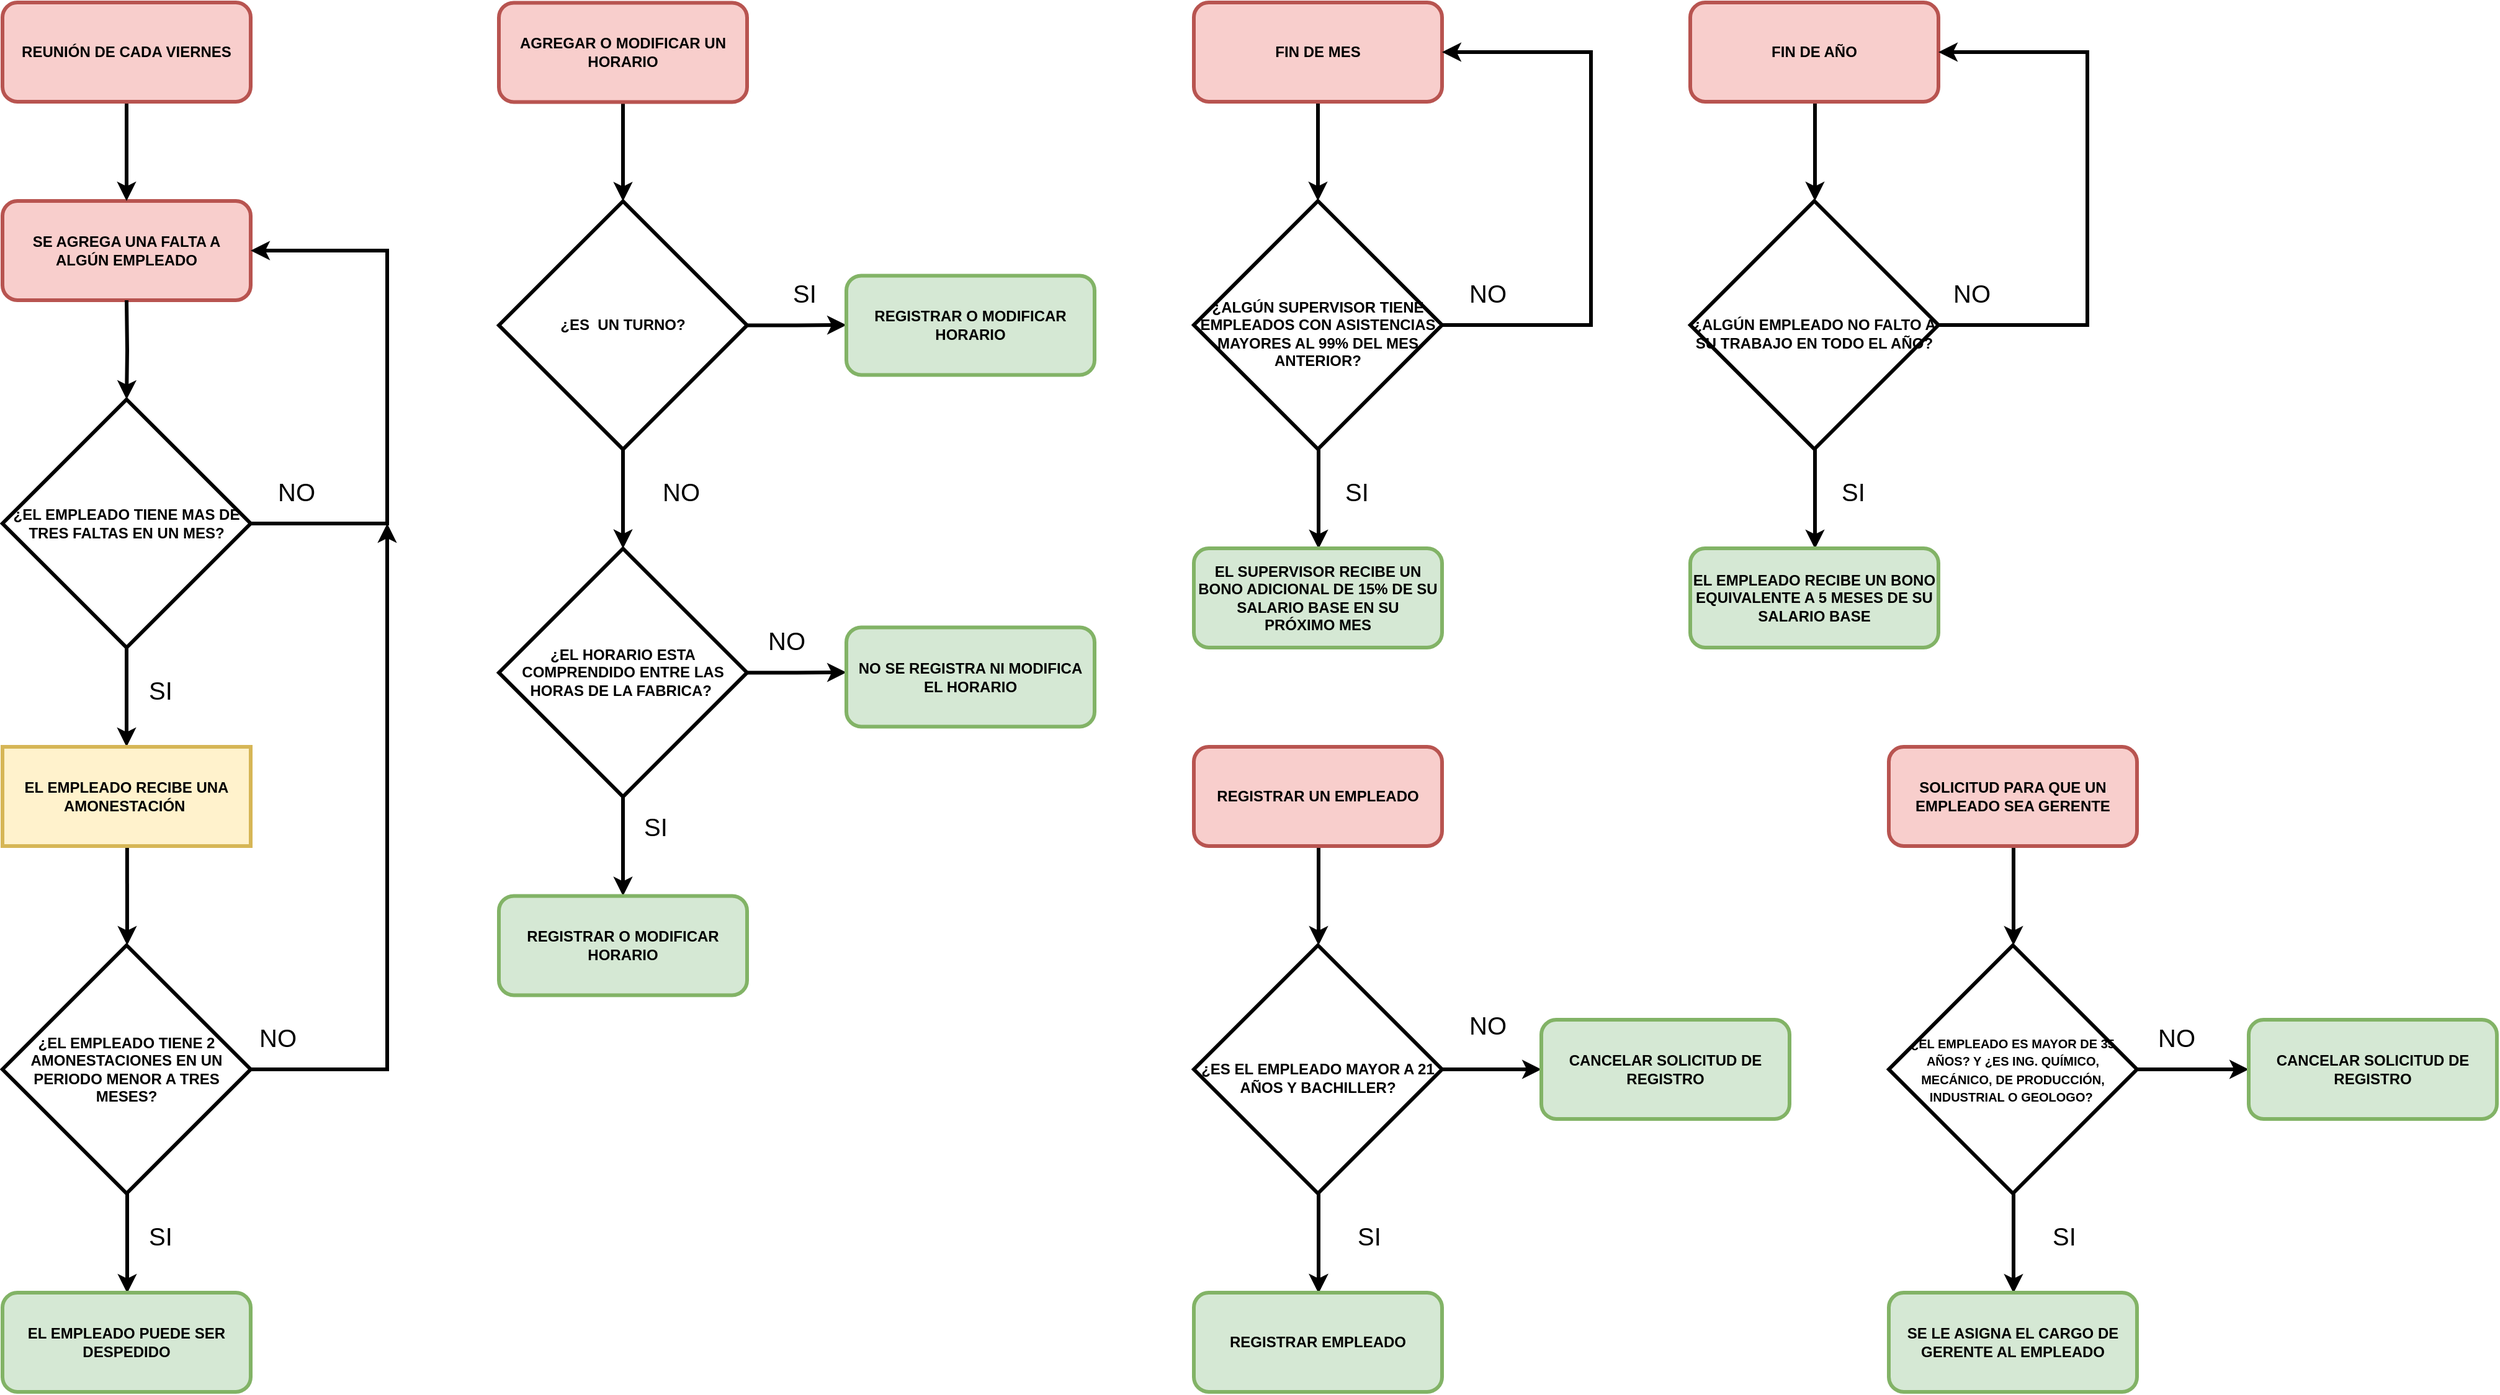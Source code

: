 <mxfile version="10.6.7" type="device"><diagram id="vCYRycjOmc7-VQPpnxd_" name="Page-1"><mxGraphModel dx="1991" dy="1021" grid="1" gridSize="10" guides="1" tooltips="1" connect="1" arrows="1" fold="1" page="1" pageScale="1" pageWidth="1654" pageHeight="1169" math="0" shadow="0"><root><mxCell id="0"/><mxCell id="1" parent="0"/><mxCell id="Scz51wH2u_buHc9v4_3Z-2" value="&lt;b&gt;SE AGREGA UNA FALTA A ALGÚN&amp;nbsp;EMPLEADO&lt;/b&gt;" style="rounded=1;whiteSpace=wrap;html=1;fillColor=#f8cecc;strokeColor=#b85450;strokeWidth=3;" vertex="1" parent="1"><mxGeometry x="680" y="200" width="200" height="80" as="geometry"/></mxCell><mxCell id="Scz51wH2u_buHc9v4_3Z-8" value="" style="edgeStyle=orthogonalEdgeStyle;rounded=0;orthogonalLoop=1;jettySize=auto;html=1;strokeWidth=3;" edge="1" parent="1" target="Scz51wH2u_buHc9v4_3Z-7"><mxGeometry relative="1" as="geometry"><mxPoint x="780" y="280.0" as="sourcePoint"/></mxGeometry></mxCell><mxCell id="Scz51wH2u_buHc9v4_3Z-15" value="" style="edgeStyle=orthogonalEdgeStyle;rounded=0;orthogonalLoop=1;jettySize=auto;html=1;strokeWidth=3;" edge="1" parent="1" source="Scz51wH2u_buHc9v4_3Z-7"><mxGeometry relative="1" as="geometry"><mxPoint x="780" y="640.0" as="targetPoint"/></mxGeometry></mxCell><mxCell id="Scz51wH2u_buHc9v4_3Z-28" style="edgeStyle=elbowEdgeStyle;rounded=0;orthogonalLoop=1;jettySize=auto;html=1;exitX=1;exitY=0.5;exitDx=0;exitDy=0;entryX=1;entryY=0.5;entryDx=0;entryDy=0;strokeWidth=3;" edge="1" parent="1" source="Scz51wH2u_buHc9v4_3Z-7" target="Scz51wH2u_buHc9v4_3Z-2"><mxGeometry relative="1" as="geometry"><mxPoint x="990" y="180" as="targetPoint"/><Array as="points"><mxPoint x="990" y="310"/></Array></mxGeometry></mxCell><mxCell id="Scz51wH2u_buHc9v4_3Z-7" value="&lt;b&gt;¿EL EMPLEADO TIENE MAS DE TRES FALTAS EN UN MES?&lt;/b&gt;" style="rhombus;whiteSpace=wrap;html=1;strokeWidth=3;" vertex="1" parent="1"><mxGeometry x="680" y="360" width="200" height="200" as="geometry"/></mxCell><mxCell id="Scz51wH2u_buHc9v4_3Z-16" value="&lt;font style=&quot;font-size: 20px&quot;&gt;SI&lt;/font&gt;" style="text;html=1;resizable=0;points=[];autosize=1;align=left;verticalAlign=top;spacingTop=-4;strokeWidth=3;" vertex="1" parent="1"><mxGeometry x="796" y="580" width="30" height="20" as="geometry"/></mxCell><mxCell id="Scz51wH2u_buHc9v4_3Z-31" value="" style="edgeStyle=elbowEdgeStyle;rounded=0;orthogonalLoop=1;jettySize=auto;html=1;strokeWidth=3;" edge="1" parent="1"><mxGeometry relative="1" as="geometry"><mxPoint x="780.429" y="720.0" as="sourcePoint"/><mxPoint x="780.429" y="800.0" as="targetPoint"/></mxGeometry></mxCell><mxCell id="Scz51wH2u_buHc9v4_3Z-29" value="&lt;font style=&quot;font-size: 20px&quot;&gt;NO&lt;/font&gt;" style="text;html=1;resizable=0;points=[];autosize=1;align=left;verticalAlign=top;spacingTop=-4;strokeWidth=3;" vertex="1" parent="1"><mxGeometry x="900" y="420" width="50" height="20" as="geometry"/></mxCell><mxCell id="Scz51wH2u_buHc9v4_3Z-36" value="" style="edgeStyle=elbowEdgeStyle;rounded=0;orthogonalLoop=1;jettySize=auto;html=1;strokeWidth=3;" edge="1" parent="1" source="Scz51wH2u_buHc9v4_3Z-32"><mxGeometry relative="1" as="geometry"><mxPoint x="990" y="460" as="targetPoint"/><Array as="points"><mxPoint x="990" y="660"/></Array></mxGeometry></mxCell><mxCell id="Scz51wH2u_buHc9v4_3Z-38" value="" style="edgeStyle=elbowEdgeStyle;rounded=0;orthogonalLoop=1;jettySize=auto;html=1;strokeWidth=3;" edge="1" parent="1" source="Scz51wH2u_buHc9v4_3Z-32"><mxGeometry relative="1" as="geometry"><mxPoint x="780.429" y="1080.429" as="targetPoint"/></mxGeometry></mxCell><mxCell id="Scz51wH2u_buHc9v4_3Z-32" value="&lt;b&gt;¿EL EMPLEADO TIENE 2 AMONESTACIONES EN UN PERIODO MENOR A TRES MESES?&lt;/b&gt;" style="rhombus;whiteSpace=wrap;html=1;strokeWidth=3;" vertex="1" parent="1"><mxGeometry x="680" y="800" width="200" height="200" as="geometry"/></mxCell><mxCell id="Scz51wH2u_buHc9v4_3Z-40" value="&lt;font style=&quot;font-size: 20px&quot;&gt;SI&lt;/font&gt;" style="text;html=1;resizable=0;points=[];autosize=1;align=left;verticalAlign=top;spacingTop=-4;strokeWidth=3;" vertex="1" parent="1"><mxGeometry x="796" y="1020" width="30" height="20" as="geometry"/></mxCell><mxCell id="Scz51wH2u_buHc9v4_3Z-41" value="&lt;font style=&quot;font-size: 20px&quot;&gt;NO&lt;/font&gt;" style="text;html=1;resizable=0;points=[];autosize=1;align=left;verticalAlign=top;spacingTop=-4;strokeWidth=3;" vertex="1" parent="1"><mxGeometry x="885" y="860" width="50" height="20" as="geometry"/></mxCell><mxCell id="Scz51wH2u_buHc9v4_3Z-43" value="&lt;font style=&quot;font-size: 12px&quot;&gt;&lt;b&gt;EL EMPLEADO PUEDE SER DESPEDIDO&lt;/b&gt;&lt;/font&gt;" style="rounded=1;whiteSpace=wrap;html=1;fillColor=#d5e8d4;strokeColor=#82b366;strokeWidth=3;" vertex="1" parent="1"><mxGeometry x="680" y="1080" width="200" height="80" as="geometry"/></mxCell><mxCell id="Scz51wH2u_buHc9v4_3Z-59" value="" style="edgeStyle=elbowEdgeStyle;rounded=0;orthogonalLoop=1;jettySize=auto;html=1;strokeWidth=3;" edge="1" parent="1" source="Scz51wH2u_buHc9v4_3Z-45" target="Scz51wH2u_buHc9v4_3Z-49"><mxGeometry relative="1" as="geometry"/></mxCell><mxCell id="Scz51wH2u_buHc9v4_3Z-45" value="&lt;b&gt;FIN DE MES&lt;/b&gt;" style="rounded=1;whiteSpace=wrap;html=1;fillColor=#f8cecc;strokeColor=#b85450;strokeWidth=3;" vertex="1" parent="1"><mxGeometry x="1640" y="40" width="200" height="80" as="geometry"/></mxCell><mxCell id="Scz51wH2u_buHc9v4_3Z-54" value="" style="edgeStyle=elbowEdgeStyle;rounded=0;orthogonalLoop=1;jettySize=auto;html=1;strokeWidth=3;" edge="1" parent="1" source="Scz51wH2u_buHc9v4_3Z-49"><mxGeometry relative="1" as="geometry"><mxPoint x="1740.429" y="480.429" as="targetPoint"/></mxGeometry></mxCell><mxCell id="Scz51wH2u_buHc9v4_3Z-56" value="" style="edgeStyle=elbowEdgeStyle;rounded=0;orthogonalLoop=1;jettySize=auto;html=1;entryX=1;entryY=0.5;entryDx=0;entryDy=0;strokeWidth=3;" edge="1" parent="1" source="Scz51wH2u_buHc9v4_3Z-49" target="Scz51wH2u_buHc9v4_3Z-45"><mxGeometry relative="1" as="geometry"><mxPoint x="2000" y="80" as="targetPoint"/><Array as="points"><mxPoint x="1960" y="190"/></Array></mxGeometry></mxCell><mxCell id="Scz51wH2u_buHc9v4_3Z-49" value="&lt;b&gt;&lt;br&gt;¿ALGÚN&amp;nbsp;SUPERVISOR TIENE EMPLEADOS CON ASISTENCIAS MAYORES AL 99% DEL MES ANTERIOR?&lt;/b&gt;" style="rhombus;whiteSpace=wrap;html=1;strokeWidth=3;" vertex="1" parent="1"><mxGeometry x="1640" y="200" width="200" height="200" as="geometry"/></mxCell><mxCell id="Scz51wH2u_buHc9v4_3Z-51" value="" style="edgeStyle=elbowEdgeStyle;rounded=0;orthogonalLoop=1;jettySize=auto;html=1;strokeWidth=3;" edge="1" parent="1" source="Scz51wH2u_buHc9v4_3Z-50" target="Scz51wH2u_buHc9v4_3Z-2"><mxGeometry relative="1" as="geometry"/></mxCell><mxCell id="Scz51wH2u_buHc9v4_3Z-50" value="&lt;b&gt;REUNIÓN&amp;nbsp;DE CADA VIERNES&lt;/b&gt;" style="rounded=1;whiteSpace=wrap;html=1;fillColor=#f8cecc;strokeColor=#b85450;strokeWidth=3;" vertex="1" parent="1"><mxGeometry x="680" y="40" width="200" height="80" as="geometry"/></mxCell><mxCell id="Scz51wH2u_buHc9v4_3Z-57" value="&lt;font style=&quot;font-size: 20px&quot;&gt;NO&lt;/font&gt;" style="text;html=1;resizable=0;points=[];autosize=1;align=left;verticalAlign=top;spacingTop=-4;strokeWidth=3;" vertex="1" parent="1"><mxGeometry x="1860" y="260" width="50" height="20" as="geometry"/></mxCell><mxCell id="Scz51wH2u_buHc9v4_3Z-60" value="&lt;font style=&quot;font-size: 20px&quot;&gt;SI&lt;/font&gt;" style="text;html=1;resizable=0;points=[];autosize=1;align=left;verticalAlign=top;spacingTop=-4;strokeWidth=3;" vertex="1" parent="1"><mxGeometry x="1760" y="420" width="30" height="20" as="geometry"/></mxCell><mxCell id="Scz51wH2u_buHc9v4_3Z-61" value="&lt;b&gt;EL SUPERVISOR RECIBE UN BONO ADICIONAL DE 15% DE SU SALARIO BASE EN SU PRÓXIMO&amp;nbsp;MES&lt;/b&gt;" style="rounded=1;whiteSpace=wrap;html=1;fillColor=#d5e8d4;strokeColor=#82b366;strokeWidth=3;" vertex="1" parent="1"><mxGeometry x="1640" y="480" width="200" height="80" as="geometry"/></mxCell><mxCell id="Scz51wH2u_buHc9v4_3Z-66" value="" style="edgeStyle=elbowEdgeStyle;rounded=0;orthogonalLoop=1;jettySize=auto;html=1;strokeWidth=3;" edge="1" parent="1" source="Scz51wH2u_buHc9v4_3Z-64"><mxGeometry relative="1" as="geometry"><mxPoint x="2140.429" y="200" as="targetPoint"/></mxGeometry></mxCell><mxCell id="Scz51wH2u_buHc9v4_3Z-64" value="&lt;b&gt;FIN DE AÑO&lt;/b&gt;" style="rounded=1;whiteSpace=wrap;html=1;fillColor=#f8cecc;strokeColor=#b85450;strokeWidth=3;" vertex="1" parent="1"><mxGeometry x="2040" y="40" width="200" height="80" as="geometry"/></mxCell><mxCell id="Scz51wH2u_buHc9v4_3Z-69" value="" style="edgeStyle=elbowEdgeStyle;rounded=0;orthogonalLoop=1;jettySize=auto;html=1;strokeWidth=3;" edge="1" parent="1" source="Scz51wH2u_buHc9v4_3Z-67"><mxGeometry relative="1" as="geometry"><mxPoint x="2140.429" y="480.429" as="targetPoint"/></mxGeometry></mxCell><mxCell id="Scz51wH2u_buHc9v4_3Z-71" value="" style="edgeStyle=elbowEdgeStyle;rounded=0;orthogonalLoop=1;jettySize=auto;html=1;entryX=1;entryY=0.5;entryDx=0;entryDy=0;strokeWidth=3;" edge="1" parent="1" source="Scz51wH2u_buHc9v4_3Z-67" target="Scz51wH2u_buHc9v4_3Z-64"><mxGeometry relative="1" as="geometry"><mxPoint x="2430" y="80" as="targetPoint"/><Array as="points"><mxPoint x="2360" y="180"/></Array></mxGeometry></mxCell><mxCell id="Scz51wH2u_buHc9v4_3Z-67" value="&lt;b&gt;&lt;br&gt;¿ALGÚN&amp;nbsp;EMPLEADO NO FALTO A SU TRABAJO EN TODO EL AÑO?&lt;/b&gt;" style="rhombus;whiteSpace=wrap;html=1;strokeWidth=3;" vertex="1" parent="1"><mxGeometry x="2040" y="200" width="200" height="200" as="geometry"/></mxCell><mxCell id="Scz51wH2u_buHc9v4_3Z-72" value="&lt;font style=&quot;font-size: 20px&quot;&gt;SI&lt;/font&gt;" style="text;html=1;resizable=0;points=[];autosize=1;align=left;verticalAlign=top;spacingTop=-4;strokeWidth=3;" vertex="1" parent="1"><mxGeometry x="2160" y="420" width="30" height="20" as="geometry"/></mxCell><mxCell id="Scz51wH2u_buHc9v4_3Z-73" value="&lt;font style=&quot;font-size: 20px&quot;&gt;NO&lt;/font&gt;" style="text;html=1;resizable=0;points=[];autosize=1;align=left;verticalAlign=top;spacingTop=-4;strokeWidth=3;" vertex="1" parent="1"><mxGeometry x="2250" y="260" width="50" height="20" as="geometry"/></mxCell><mxCell id="Scz51wH2u_buHc9v4_3Z-74" value="&lt;b&gt;EL EMPLEADO RECIBE UN BONO EQUIVALENTE A 5 MESES DE SU SALARIO BASE&lt;/b&gt;" style="rounded=1;whiteSpace=wrap;html=1;fillColor=#d5e8d4;strokeColor=#82b366;strokeWidth=3;" vertex="1" parent="1"><mxGeometry x="2040" y="480" width="200" height="80" as="geometry"/></mxCell><mxCell id="Scz51wH2u_buHc9v4_3Z-77" value="" style="edgeStyle=elbowEdgeStyle;rounded=0;orthogonalLoop=1;jettySize=auto;html=1;strokeWidth=3;" edge="1" parent="1" source="Scz51wH2u_buHc9v4_3Z-75"><mxGeometry relative="1" as="geometry"><mxPoint x="1740.429" y="800" as="targetPoint"/></mxGeometry></mxCell><mxCell id="Scz51wH2u_buHc9v4_3Z-75" value="&lt;b&gt;REGISTRAR UN EMPLEADO&lt;/b&gt;" style="rounded=1;whiteSpace=wrap;html=1;fillColor=#f8cecc;strokeColor=#b85450;strokeWidth=3;" vertex="1" parent="1"><mxGeometry x="1640" y="640" width="200" height="80" as="geometry"/></mxCell><mxCell id="Scz51wH2u_buHc9v4_3Z-80" value="" style="edgeStyle=elbowEdgeStyle;rounded=0;orthogonalLoop=1;jettySize=auto;html=1;strokeWidth=3;" edge="1" parent="1" source="Scz51wH2u_buHc9v4_3Z-78"><mxGeometry relative="1" as="geometry"><mxPoint x="1740.429" y="1080.429" as="targetPoint"/></mxGeometry></mxCell><mxCell id="Scz51wH2u_buHc9v4_3Z-82" value="" style="edgeStyle=elbowEdgeStyle;rounded=0;orthogonalLoop=1;jettySize=auto;html=1;strokeWidth=3;" edge="1" parent="1" source="Scz51wH2u_buHc9v4_3Z-78"><mxGeometry relative="1" as="geometry"><mxPoint x="1740.429" y="1080.429" as="targetPoint"/></mxGeometry></mxCell><mxCell id="Scz51wH2u_buHc9v4_3Z-86" value="" style="edgeStyle=elbowEdgeStyle;rounded=0;orthogonalLoop=1;jettySize=auto;html=1;strokeWidth=3;" edge="1" parent="1" source="Scz51wH2u_buHc9v4_3Z-78"><mxGeometry relative="1" as="geometry"><mxPoint x="1920" y="900" as="targetPoint"/></mxGeometry></mxCell><mxCell id="Scz51wH2u_buHc9v4_3Z-78" value="&lt;b&gt;&lt;br&gt;¿ES EL EMPLEADO MAYOR A 21 AÑOS Y BACHILLER?&lt;/b&gt;" style="rhombus;whiteSpace=wrap;html=1;strokeWidth=3;" vertex="1" parent="1"><mxGeometry x="1640" y="800" width="200" height="200" as="geometry"/></mxCell><mxCell id="Scz51wH2u_buHc9v4_3Z-84" value="&lt;font style=&quot;font-size: 20px&quot;&gt;SI&lt;/font&gt;" style="text;html=1;resizable=0;points=[];autosize=1;align=left;verticalAlign=top;spacingTop=-4;strokeWidth=3;" vertex="1" parent="1"><mxGeometry x="1770" y="1020" width="30" height="20" as="geometry"/></mxCell><mxCell id="Scz51wH2u_buHc9v4_3Z-91" value="&lt;font style=&quot;font-size: 20px&quot;&gt;NO&lt;/font&gt;" style="text;html=1;resizable=0;points=[];autosize=1;align=left;verticalAlign=top;spacingTop=-4;strokeWidth=3;" vertex="1" parent="1"><mxGeometry x="1860" y="850" width="50" height="20" as="geometry"/></mxCell><mxCell id="Scz51wH2u_buHc9v4_3Z-92" value="&lt;b&gt;REGISTRAR EMPLEADO&lt;/b&gt;" style="rounded=1;whiteSpace=wrap;html=1;fillColor=#d5e8d4;strokeColor=#82b366;strokeWidth=3;" vertex="1" parent="1"><mxGeometry x="1640" y="1080" width="200" height="80" as="geometry"/></mxCell><mxCell id="Scz51wH2u_buHc9v4_3Z-94" value="&lt;b&gt;CANCELAR SOLICITUD DE REGISTRO&lt;/b&gt;" style="rounded=1;whiteSpace=wrap;html=1;fillColor=#d5e8d4;strokeColor=#82b366;strokeWidth=3;" vertex="1" parent="1"><mxGeometry x="1920" y="860" width="200" height="80" as="geometry"/></mxCell><mxCell id="Scz51wH2u_buHc9v4_3Z-97" value="" style="edgeStyle=elbowEdgeStyle;rounded=0;orthogonalLoop=1;jettySize=auto;html=1;strokeWidth=3;" edge="1" parent="1" source="Scz51wH2u_buHc9v4_3Z-95"><mxGeometry relative="1" as="geometry"><mxPoint x="2300.429" y="800" as="targetPoint"/></mxGeometry></mxCell><mxCell id="Scz51wH2u_buHc9v4_3Z-95" value="&lt;b&gt;SOLICITUD PARA QUE UN EMPLEADO SEA GERENTE&lt;/b&gt;" style="rounded=1;whiteSpace=wrap;html=1;fillColor=#f8cecc;strokeColor=#b85450;strokeWidth=3;" vertex="1" parent="1"><mxGeometry x="2200" y="640" width="200" height="80" as="geometry"/></mxCell><mxCell id="Scz51wH2u_buHc9v4_3Z-100" value="" style="edgeStyle=elbowEdgeStyle;rounded=0;orthogonalLoop=1;jettySize=auto;html=1;strokeWidth=3;" edge="1" parent="1" source="Scz51wH2u_buHc9v4_3Z-98"><mxGeometry relative="1" as="geometry"><mxPoint x="2300.429" y="1080.429" as="targetPoint"/></mxGeometry></mxCell><mxCell id="Scz51wH2u_buHc9v4_3Z-102" value="" style="edgeStyle=elbowEdgeStyle;rounded=0;orthogonalLoop=1;jettySize=auto;html=1;strokeWidth=3;" edge="1" parent="1" source="Scz51wH2u_buHc9v4_3Z-98"><mxGeometry relative="1" as="geometry"><mxPoint x="2490" y="900" as="targetPoint"/><Array as="points"><mxPoint x="2460" y="900"/></Array></mxGeometry></mxCell><mxCell id="Scz51wH2u_buHc9v4_3Z-98" value="&lt;b&gt;&lt;font style=&quot;font-size: 10px&quot;&gt;¿EL EMPLEADO ES MAYOR DE 35 AÑOS? Y ¿ES ING. QUÍMICO, MECÁNICO, DE PRODUCCIÓN, INDUSTRIAL O GEOLOGO?&amp;nbsp;&lt;/font&gt;&lt;/b&gt;" style="rhombus;whiteSpace=wrap;html=1;strokeWidth=3;" vertex="1" parent="1"><mxGeometry x="2200" y="800" width="200" height="200" as="geometry"/></mxCell><mxCell id="Scz51wH2u_buHc9v4_3Z-103" value="&lt;font style=&quot;font-size: 20px&quot;&gt;SI&lt;/font&gt;" style="text;html=1;resizable=0;points=[];autosize=1;align=left;verticalAlign=top;spacingTop=-4;strokeWidth=3;" vertex="1" parent="1"><mxGeometry x="2330" y="1020" width="30" height="20" as="geometry"/></mxCell><mxCell id="Scz51wH2u_buHc9v4_3Z-104" value="&lt;font style=&quot;font-size: 20px&quot;&gt;NO&lt;/font&gt;" style="text;html=1;resizable=0;points=[];autosize=1;align=left;verticalAlign=top;spacingTop=-4;strokeWidth=3;" vertex="1" parent="1"><mxGeometry x="2415" y="860" width="50" height="20" as="geometry"/></mxCell><mxCell id="Scz51wH2u_buHc9v4_3Z-105" value="&lt;b&gt;SE LE ASIGNA EL CARGO DE GERENTE AL EMPLEADO&lt;/b&gt;" style="rounded=1;whiteSpace=wrap;html=1;fillColor=#d5e8d4;strokeColor=#82b366;strokeWidth=3;" vertex="1" parent="1"><mxGeometry x="2200" y="1080" width="200" height="80" as="geometry"/></mxCell><mxCell id="Scz51wH2u_buHc9v4_3Z-111" value="" style="edgeStyle=elbowEdgeStyle;rounded=0;orthogonalLoop=1;jettySize=auto;html=1;entryX=0.5;entryY=0;entryDx=0;entryDy=0;strokeWidth=3;" edge="1" parent="1" source="Scz51wH2u_buHc9v4_3Z-109" target="Scz51wH2u_buHc9v4_3Z-112"><mxGeometry relative="1" as="geometry"><mxPoint x="1190.429" y="200.214" as="targetPoint"/><Array as="points"><mxPoint x="1180" y="140.214"/></Array></mxGeometry></mxCell><mxCell id="Scz51wH2u_buHc9v4_3Z-109" value="&lt;b&gt;AGREGAR O MODIFICAR UN HORARIO&lt;/b&gt;" style="rounded=1;whiteSpace=wrap;html=1;fillColor=#f8cecc;strokeColor=#b85450;strokeWidth=3;" vertex="1" parent="1"><mxGeometry x="1080" y="40.214" width="200" height="80" as="geometry"/></mxCell><mxCell id="Scz51wH2u_buHc9v4_3Z-114" value="" style="edgeStyle=elbowEdgeStyle;rounded=0;orthogonalLoop=1;jettySize=auto;html=1;strokeWidth=3;" edge="1" parent="1" source="Scz51wH2u_buHc9v4_3Z-112" target="Scz51wH2u_buHc9v4_3Z-113"><mxGeometry relative="1" as="geometry"/></mxCell><mxCell id="Scz51wH2u_buHc9v4_3Z-117" value="" style="edgeStyle=elbowEdgeStyle;rounded=0;orthogonalLoop=1;jettySize=auto;html=1;strokeWidth=3;" edge="1" parent="1" source="Scz51wH2u_buHc9v4_3Z-112"><mxGeometry relative="1" as="geometry"><mxPoint x="1360" y="300" as="targetPoint"/></mxGeometry></mxCell><mxCell id="Scz51wH2u_buHc9v4_3Z-112" value="&lt;b&gt;¿ES&amp;nbsp; UN TURNO?&lt;/b&gt;" style="rhombus;whiteSpace=wrap;html=1;strokeWidth=3;" vertex="1" parent="1"><mxGeometry x="1080" y="200.214" width="200" height="200" as="geometry"/></mxCell><mxCell id="Scz51wH2u_buHc9v4_3Z-121" value="" style="edgeStyle=elbowEdgeStyle;rounded=0;orthogonalLoop=1;jettySize=auto;html=1;strokeWidth=3;" edge="1" parent="1" source="Scz51wH2u_buHc9v4_3Z-113"><mxGeometry relative="1" as="geometry"><mxPoint x="1180" y="760.214" as="targetPoint"/><Array as="points"><mxPoint x="1180" y="740.214"/><mxPoint x="1170" y="730.214"/><mxPoint x="1190" y="730.214"/><mxPoint x="1180" y="700.214"/></Array></mxGeometry></mxCell><mxCell id="Scz51wH2u_buHc9v4_3Z-123" value="" style="edgeStyle=elbowEdgeStyle;rounded=0;orthogonalLoop=1;jettySize=auto;html=1;strokeWidth=3;" edge="1" parent="1" source="Scz51wH2u_buHc9v4_3Z-113"><mxGeometry relative="1" as="geometry"><mxPoint x="1360" y="580" as="targetPoint"/></mxGeometry></mxCell><mxCell id="Scz51wH2u_buHc9v4_3Z-113" value="&lt;b&gt;¿EL HORARIO ESTA COMPRENDIDO ENTRE LAS HORAS DE LA FABRICA?&amp;nbsp;&lt;/b&gt;" style="rhombus;whiteSpace=wrap;html=1;strokeWidth=3;" vertex="1" parent="1"><mxGeometry x="1080" y="480.214" width="200" height="200" as="geometry"/></mxCell><mxCell id="Scz51wH2u_buHc9v4_3Z-115" value="&lt;font style=&quot;font-size: 20px&quot;&gt;SI&lt;/font&gt;" style="text;html=1;resizable=0;points=[];autosize=1;align=left;verticalAlign=top;spacingTop=-4;strokeWidth=3;" vertex="1" parent="1"><mxGeometry x="1315" y="260.214" width="30" height="20" as="geometry"/></mxCell><mxCell id="Scz51wH2u_buHc9v4_3Z-118" value="&lt;b&gt;REGISTRAR O MODIFICAR HORARIO&lt;/b&gt;" style="rounded=1;whiteSpace=wrap;html=1;fillColor=#d5e8d4;strokeColor=#82b366;strokeWidth=3;" vertex="1" parent="1"><mxGeometry x="1360" y="260.214" width="200" height="80" as="geometry"/></mxCell><mxCell id="Scz51wH2u_buHc9v4_3Z-119" value="&lt;font style=&quot;font-size: 20px&quot;&gt;NO&lt;/font&gt;" style="text;html=1;resizable=0;points=[];autosize=1;align=left;verticalAlign=top;spacingTop=-4;strokeWidth=3;" vertex="1" parent="1"><mxGeometry x="1210" y="420.214" width="50" height="20" as="geometry"/></mxCell><mxCell id="Scz51wH2u_buHc9v4_3Z-124" value="&lt;b&gt;REGISTRAR O MODIFICAR HORARIO&lt;/b&gt;" style="rounded=1;whiteSpace=wrap;html=1;fillColor=#d5e8d4;strokeColor=#82b366;strokeWidth=3;" vertex="1" parent="1"><mxGeometry x="1080" y="760.214" width="200" height="80" as="geometry"/></mxCell><mxCell id="Scz51wH2u_buHc9v4_3Z-125" value="&lt;font style=&quot;font-size: 20px&quot;&gt;NO&lt;/font&gt;" style="text;html=1;resizable=0;points=[];autosize=1;align=left;verticalAlign=top;spacingTop=-4;strokeWidth=3;" vertex="1" parent="1"><mxGeometry x="1295" y="540.214" width="50" height="20" as="geometry"/></mxCell><mxCell id="Scz51wH2u_buHc9v4_3Z-126" value="&lt;font style=&quot;font-size: 20px&quot;&gt;SI&lt;/font&gt;" style="text;html=1;resizable=0;points=[];autosize=1;align=left;verticalAlign=top;spacingTop=-4;strokeWidth=3;" vertex="1" parent="1"><mxGeometry x="1195" y="690.214" width="30" height="20" as="geometry"/></mxCell><mxCell id="Scz51wH2u_buHc9v4_3Z-127" value="&lt;b&gt;NO SE REGISTRA NI MODIFICA EL HORARIO&lt;/b&gt;" style="rounded=1;whiteSpace=wrap;html=1;fillColor=#d5e8d4;strokeColor=#82b366;strokeWidth=3;" vertex="1" parent="1"><mxGeometry x="1360" y="543.714" width="200" height="80" as="geometry"/></mxCell><mxCell id="Scz51wH2u_buHc9v4_3Z-131" value="&lt;b&gt;EL EMPLEADO RECIBE UNA AMONESTACIÓN&amp;nbsp;&lt;/b&gt;" style="rounded=0;whiteSpace=wrap;html=1;strokeWidth=3;fillColor=#fff2cc;strokeColor=#d6b656;" vertex="1" parent="1"><mxGeometry x="680" y="640" width="200" height="80" as="geometry"/></mxCell><mxCell id="Scz51wH2u_buHc9v4_3Z-132" value="&lt;b&gt;CANCELAR SOLICITUD DE REGISTRO&lt;/b&gt;" style="rounded=1;whiteSpace=wrap;html=1;fillColor=#d5e8d4;strokeColor=#82b366;strokeWidth=3;" vertex="1" parent="1"><mxGeometry x="2490" y="860" width="200" height="80" as="geometry"/></mxCell></root></mxGraphModel></diagram></mxfile>